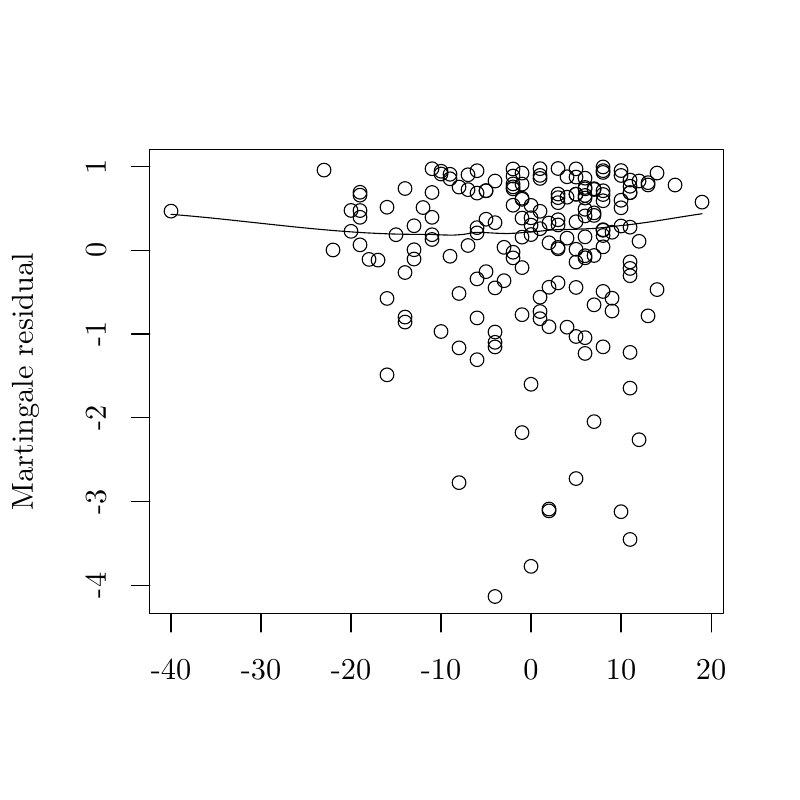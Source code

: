 % Created by tikzDevice version 0.8.1 on 2015-01-26 13:19:35
% !TEX encoding = UTF-8 Unicode
\documentclass[11pt]{memoir}
\nonstopmode

\usepackage{tikz}

\usepackage[active,tightpage,psfixbb]{preview}

\PreviewEnvironment{pgfpicture}

\setlength\PreviewBorder{0pt}

\usepackage{amsmath}
\newcommand{\SweaveOpts}[1]{}  % do not interfere with LaTeX
\newcommand{\SweaveInput}[1]{} % because they are not real TeX commands
\newcommand{\Sexpr}[1]{}       % will only be parsed by R


\usepackage{geometry}
\usepackage{amsmath}
\usepackage{lscape}
\geometry{verbose,tmargin=2.5cm,bmargin=2.5cm,lmargin=2.5cm,rmargin=2.5cm}


\begin{document}

\begin{tikzpicture}[x=1pt,y=1pt]
\definecolor{fillColor}{RGB}{255,255,255}
\path[use as bounding box,fill=fillColor,fill opacity=0.00] (0,0) rectangle (289.08,289.08);
\begin{scope}
\path[clip] ( 54.12, 67.32) rectangle (261.36,234.96);
\definecolor{drawColor}{RGB}{0,0,0}

\path[draw=drawColor,line width= 0.4pt,line join=round,line cap=round] (139.85,181.24) circle (  2.47);

\path[draw=drawColor,line width= 0.4pt,line join=round,line cap=round] (188.64,222.55) circle (  2.47);

\path[draw=drawColor,line width= 0.4pt,line join=round,line cap=round] (162.62,224.47) circle (  2.47);

\path[draw=drawColor,line width= 0.4pt,line join=round,line cap=round] (130.09,219.60) circle (  2.47);

\path[draw=drawColor,line width= 0.4pt,line join=round,line cap=round] (165.87,221.48) circle (  2.47);

\path[draw=drawColor,line width= 0.4pt,line join=round,line cap=round] (188.64,203.39) circle (  2.47);

\path[draw=drawColor,line width= 0.4pt,line join=round,line cap=round] (214.66,212.16) circle (  2.47);

\path[draw=drawColor,line width= 0.4pt,line join=round,line cap=round] (149.61,207.50) circle (  2.47);

\path[draw=drawColor,line width= 0.4pt,line join=round,line cap=round] (185.39,228.02) circle (  2.47);

\path[draw=drawColor,line width= 0.4pt,line join=round,line cap=round] (208.15,185.21) circle (  2.47);

\path[draw=drawColor,line width= 0.4pt,line join=round,line cap=round] (191.89,204.32) circle (  2.47);

\path[draw=drawColor,line width= 0.4pt,line join=round,line cap=round] (156.11,228.11) circle (  2.47);

\path[draw=drawColor,line width= 0.4pt,line join=round,line cap=round] (208.15,116.15) circle (  2.47);

\path[draw=drawColor,line width= 0.4pt,line join=round,line cap=round] (185.39,225.46) circle (  2.47);

\path[draw=drawColor,line width= 0.4pt,line join=round,line cap=round] (172.38,174.20) circle (  2.47);

\path[draw=drawColor,line width= 0.4pt,line join=round,line cap=round] (204.90,170.85) circle (  2.47);

\path[draw=drawColor,line width= 0.4pt,line join=round,line cap=round] (211.40,203.50) circle (  2.47);

\path[draw=drawColor,line width= 0.4pt,line join=round,line cap=round] (191.89, 84.43) circle (  2.47);

\path[draw=drawColor,line width= 0.4pt,line join=round,line cap=round] (172.38,159.10) circle (  2.47);

\path[draw=drawColor,line width= 0.4pt,line join=round,line cap=round] (211.40,224.69) circle (  2.47);

\path[draw=drawColor,line width= 0.4pt,line join=round,line cap=round] (185.39,220.84) circle (  2.47);

\path[draw=drawColor,line width= 0.4pt,line join=round,line cap=round] (149.61,195.47) circle (  2.47);

\path[draw=drawColor,line width= 0.4pt,line join=round,line cap=round] (191.89,207.73) circle (  2.47);

\path[draw=drawColor,line width= 0.4pt,line join=round,line cap=round] (130.09,210.55) circle (  2.47);

\path[draw=drawColor,line width= 0.4pt,line join=round,line cap=round] (201.65,199.16) circle (  2.47);

\path[draw=drawColor,line width= 0.4pt,line join=round,line cap=round] (195.14,224.61) circle (  2.47);

\path[draw=drawColor,line width= 0.4pt,line join=round,line cap=round] (188.64,132.76) circle (  2.47);

\path[draw=drawColor,line width= 0.4pt,line join=round,line cap=round] (182.13,199.71) circle (  2.47);

\path[draw=drawColor,line width= 0.4pt,line join=round,line cap=round] (139.85,153.63) circle (  2.47);

\path[draw=drawColor,line width= 0.4pt,line join=round,line cap=round] (217.91,163.74) circle (  2.47);

\path[draw=drawColor,line width= 0.4pt,line join=round,line cap=round] (214.66,220.61) circle (  2.47);

\path[draw=drawColor,line width= 0.4pt,line join=round,line cap=round] (120.34,198.75) circle (  2.47);

\path[draw=drawColor,line width= 0.4pt,line join=round,line cap=round] (188.64,175.37) circle (  2.47);

\path[draw=drawColor,line width= 0.4pt,line join=round,line cap=round] (188.64,226.53) circle (  2.47);

\path[draw=drawColor,line width= 0.4pt,line join=round,line cap=round] (227.67,219.45) circle (  2.47);

\path[draw=drawColor,line width= 0.4pt,line join=round,line cap=round] (201.65,218.96) circle (  2.47);

\path[draw=drawColor,line width= 0.4pt,line join=round,line cap=round] (227.67,194.46) circle (  2.47);

\path[draw=drawColor,line width= 0.4pt,line join=round,line cap=round] (188.64,217.45) circle (  2.47);

\path[draw=drawColor,line width= 0.4pt,line join=round,line cap=round] (227.67,206.99) circle (  2.47);

\path[draw=drawColor,line width= 0.4pt,line join=round,line cap=round] (208.15,194.38) circle (  2.47);

\path[draw=drawColor,line width= 0.4pt,line join=round,line cap=round] (208.15,167.49) circle (  2.47);

\path[draw=drawColor,line width= 0.4pt,line join=round,line cap=round] (208.15,225.09) circle (  2.47);

\path[draw=drawColor,line width= 0.4pt,line join=round,line cap=round] (172.38,204.91) circle (  2.47);

\path[draw=drawColor,line width= 0.4pt,line join=round,line cap=round] (191.89,214.86) circle (  2.47);

\path[draw=drawColor,line width= 0.4pt,line join=round,line cap=round] (162.62,226.10) circle (  2.47);

\path[draw=drawColor,line width= 0.4pt,line join=round,line cap=round] (198.39,171.02) circle (  2.47);

\path[draw=drawColor,line width= 0.4pt,line join=round,line cap=round] (188.64,217.06) circle (  2.47);

\path[draw=drawColor,line width= 0.4pt,line join=round,line cap=round] (227.67,161.74) circle (  2.47);

\path[draw=drawColor,line width= 0.4pt,line join=round,line cap=round] (156.11,219.52) circle (  2.47);

\path[draw=drawColor,line width= 0.4pt,line join=round,line cap=round] (195.14,176.51) circle (  2.47);

\path[draw=drawColor,line width= 0.4pt,line join=round,line cap=round] (211.40,167.06) circle (  2.47);

\path[draw=drawColor,line width= 0.4pt,line join=round,line cap=round] (130.09,218.56) circle (  2.47);

\path[draw=drawColor,line width= 0.4pt,line join=round,line cap=round] (201.65,228.19) circle (  2.47);

\path[draw=drawColor,line width= 0.4pt,line join=round,line cap=round] (165.87,114.68) circle (  2.47);

\path[draw=drawColor,line width= 0.4pt,line join=round,line cap=round] (227.67,148.83) circle (  2.47);

\path[draw=drawColor,line width= 0.4pt,line join=round,line cap=round] (198.39,105.14) circle (  2.47);

\path[draw=drawColor,line width= 0.4pt,line join=round,line cap=round] (227.67,219.48) circle (  2.47);

\path[draw=drawColor,line width= 0.4pt,line join=round,line cap=round] (159.37,227.20) circle (  2.47);

\path[draw=drawColor,line width= 0.4pt,line join=round,line cap=round] (185.39,195.89) circle (  2.47);

\path[draw=drawColor,line width= 0.4pt,line join=round,line cap=round] (234.17,223.07) circle (  2.47);

\path[draw=drawColor,line width= 0.4pt,line join=round,line cap=round] (214.66,196.75) circle (  2.47);

\path[draw=drawColor,line width= 0.4pt,line join=round,line cap=round] (214.66,220.89) circle (  2.47);

\path[draw=drawColor,line width= 0.4pt,line join=round,line cap=round] (224.41,227.44) circle (  2.47);

\path[draw=drawColor,line width= 0.4pt,line join=round,line cap=round] (230.92,201.88) circle (  2.47);

\path[draw=drawColor,line width= 0.4pt,line join=round,line cap=round] (217.91,218.79) circle (  2.47);

\path[draw=drawColor,line width= 0.4pt,line join=round,line cap=round] (191.89,210.37) circle (  2.47);

\path[draw=drawColor,line width= 0.4pt,line join=round,line cap=round] (201.65,207.79) circle (  2.47);

\path[draw=drawColor,line width= 0.4pt,line join=round,line cap=round] (214.66,211.24) circle (  2.47);

\path[draw=drawColor,line width= 0.4pt,line join=round,line cap=round] (175.63,220.12) circle (  2.47);

\path[draw=drawColor,line width= 0.4pt,line join=round,line cap=round] (217.91,226.78) circle (  2.47);

\path[draw=drawColor,line width= 0.4pt,line join=round,line cap=round] (227.67,192.08) circle (  2.47);

\path[draw=drawColor,line width= 0.4pt,line join=round,line cap=round] (185.39,222.62) circle (  2.47);

\path[draw=drawColor,line width= 0.4pt,line join=round,line cap=round] (182.13,187.65) circle (  2.47);

\path[draw=drawColor,line width= 0.4pt,line join=round,line cap=round] (162.62,196.48) circle (  2.47);

\path[draw=drawColor,line width= 0.4pt,line join=round,line cap=round] (175.63,220.21) circle (  2.47);

\path[draw=drawColor,line width= 0.4pt,line join=round,line cap=round] (146.36,190.60) circle (  2.47);

\path[draw=drawColor,line width= 0.4pt,line join=round,line cap=round] (165.87,183.03) circle (  2.47);

\path[draw=drawColor,line width= 0.4pt,line join=round,line cap=round] (201.65,209.67) circle (  2.47);

\path[draw=drawColor,line width= 0.4pt,line join=round,line cap=round] (208.15,199.00) circle (  2.47);

\path[draw=drawColor,line width= 0.4pt,line join=round,line cap=round] (217.91,216.54) circle (  2.47);

\path[draw=drawColor,line width= 0.4pt,line join=round,line cap=round] (208.15,208.95) circle (  2.47);

\path[draw=drawColor,line width= 0.4pt,line join=round,line cap=round] (152.86,214.08) circle (  2.47);

\path[draw=drawColor,line width= 0.4pt,line join=round,line cap=round] (208.15,218.89) circle (  2.47);

\path[draw=drawColor,line width= 0.4pt,line join=round,line cap=round] (185.39,197.93) circle (  2.47);

\path[draw=drawColor,line width= 0.4pt,line join=round,line cap=round] (208.15,228.06) circle (  2.47);

\path[draw=drawColor,line width= 0.4pt,line join=round,line cap=round] (204.90,217.82) circle (  2.47);

\path[draw=drawColor,line width= 0.4pt,line join=round,line cap=round] (201.65,215.85) circle (  2.47);

\path[draw=drawColor,line width= 0.4pt,line join=round,line cap=round] (195.14,181.69) circle (  2.47);

\path[draw=drawColor,line width= 0.4pt,line join=round,line cap=round] (185.39,221.54) circle (  2.47);

\path[draw=drawColor,line width= 0.4pt,line join=round,line cap=round] (195.14,212.72) circle (  2.47);

\path[draw=drawColor,line width= 0.4pt,line join=round,line cap=round] (237.42,226.55) circle (  2.47);

\path[draw=drawColor,line width= 0.4pt,line join=round,line cap=round] (214.66,178.93) circle (  2.47);

\path[draw=drawColor,line width= 0.4pt,line join=round,line cap=round] (208.15,218.91) circle (  2.47);

\path[draw=drawColor,line width= 0.4pt,line join=round,line cap=round] (143.10,204.26) circle (  2.47);

\path[draw=drawColor,line width= 0.4pt,line join=round,line cap=round] (198.39,185.28) circle (  2.47);

\path[draw=drawColor,line width= 0.4pt,line join=round,line cap=round] (178.88,165.38) circle (  2.47);

\path[draw=drawColor,line width= 0.4pt,line join=round,line cap=round] (178.88,185.05) circle (  2.47);

\path[draw=drawColor,line width= 0.4pt,line join=round,line cap=round] (172.38,219.30) circle (  2.47);

\path[draw=drawColor,line width= 0.4pt,line join=round,line cap=round] (217.91,228.75) circle (  2.47);

\path[draw=drawColor,line width= 0.4pt,line join=round,line cap=round] (133.35,195.35) circle (  2.47);

\path[draw=drawColor,line width= 0.4pt,line join=round,line cap=round] (159.37,169.29) circle (  2.47);

\path[draw=drawColor,line width= 0.4pt,line join=round,line cap=round] (227.67, 94.15) circle (  2.47);

\path[draw=drawColor,line width= 0.4pt,line join=round,line cap=round] (188.64,210.27) circle (  2.47);

\path[draw=drawColor,line width= 0.4pt,line join=round,line cap=round] (146.36,220.96) circle (  2.47);

\path[draw=drawColor,line width= 0.4pt,line join=round,line cap=round] (156.11,202.55) circle (  2.47);

\path[draw=drawColor,line width= 0.4pt,line join=round,line cap=round] (149.61,198.83) circle (  2.47);

\path[draw=drawColor,line width= 0.4pt,line join=round,line cap=round] (221.16,205.16) circle (  2.47);

\path[draw=drawColor,line width= 0.4pt,line join=round,line cap=round] (243.93,222.22) circle (  2.47);

\path[draw=drawColor,line width= 0.4pt,line join=round,line cap=round] (156.11,204.26) circle (  2.47);

\path[draw=drawColor,line width= 0.4pt,line join=round,line cap=round] (211.40,221.35) circle (  2.47);

\path[draw=drawColor,line width= 0.4pt,line join=round,line cap=round] (211.40,211.06) circle (  2.47);

\path[draw=drawColor,line width= 0.4pt,line join=round,line cap=round] (165.87,163.37) circle (  2.47);

\path[draw=drawColor,line width= 0.4pt,line join=round,line cap=round] (237.42,184.43) circle (  2.47);

\path[draw=drawColor,line width= 0.4pt,line join=round,line cap=round] (198.39,208.49) circle (  2.47);

\path[draw=drawColor,line width= 0.4pt,line join=round,line cap=round] (159.37,226.21) circle (  2.47);

\path[draw=drawColor,line width= 0.4pt,line join=round,line cap=round] (178.88,169.10) circle (  2.47);

\path[draw=drawColor,line width= 0.4pt,line join=round,line cap=round] (217.91,227.41) circle (  2.47);

\path[draw=drawColor,line width= 0.4pt,line join=round,line cap=round] (126.84,205.48) circle (  2.47);

\path[draw=drawColor,line width= 0.4pt,line join=round,line cap=round] (178.88,223.66) circle (  2.47);

\path[draw=drawColor,line width= 0.4pt,line join=round,line cap=round] (204.90,225.20) circle (  2.47);

\path[draw=drawColor,line width= 0.4pt,line join=round,line cap=round] (146.36,172.70) circle (  2.47);

\path[draw=drawColor,line width= 0.4pt,line join=round,line cap=round] (139.85,214.19) circle (  2.47);

\path[draw=drawColor,line width= 0.4pt,line join=round,line cap=round] (130.09,200.60) circle (  2.47);

\path[draw=drawColor,line width= 0.4pt,line join=round,line cap=round] (175.63,190.92) circle (  2.47);

\path[draw=drawColor,line width= 0.4pt,line join=round,line cap=round] (211.40,217.50) circle (  2.47);

\path[draw=drawColor,line width= 0.4pt,line join=round,line cap=round] (224.41,213.99) circle (  2.47);

\path[draw=drawColor,line width= 0.4pt,line join=round,line cap=round] (211.40,161.37) circle (  2.47);

\path[draw=drawColor,line width= 0.4pt,line join=round,line cap=round] (224.41,225.68) circle (  2.47);

\path[draw=drawColor,line width= 0.4pt,line join=round,line cap=round] (172.38,206.82) circle (  2.47);

\path[draw=drawColor,line width= 0.4pt,line join=round,line cap=round] (169.12,225.92) circle (  2.47);

\path[draw=drawColor,line width= 0.4pt,line join=round,line cap=round] (136.60,195.09) circle (  2.47);

\path[draw=drawColor,line width= 0.4pt,line join=round,line cap=round] (217.91,220.15) circle (  2.47);

\path[draw=drawColor,line width= 0.4pt,line join=round,line cap=round] (211.40,196.67) circle (  2.47);

\path[draw=drawColor,line width= 0.4pt,line join=round,line cap=round] (217.91,183.77) circle (  2.47);

\path[draw=drawColor,line width= 0.4pt,line join=round,line cap=round] (195.14,225.71) circle (  2.47);

\path[draw=drawColor,line width= 0.4pt,line join=round,line cap=round] (201.65,199.67) circle (  2.47);

\path[draw=drawColor,line width= 0.4pt,line join=round,line cap=round] (217.91,205.87) circle (  2.47);

\path[draw=drawColor,line width= 0.4pt,line join=round,line cap=round] (146.36,174.50) circle (  2.47);

\path[draw=drawColor,line width= 0.4pt,line join=round,line cap=round] (211.40,218.45) circle (  2.47);

\path[draw=drawColor,line width= 0.4pt,line join=round,line cap=round] (169.12,220.55) circle (  2.47);

\path[draw=drawColor,line width= 0.4pt,line join=round,line cap=round] (156.11,210.55) circle (  2.47);

\path[draw=drawColor,line width= 0.4pt,line join=round,line cap=round] (126.84,213.04) circle (  2.47);

\path[draw=drawColor,line width= 0.4pt,line join=round,line cap=round] (224.41,207.40) circle (  2.47);

\path[draw=drawColor,line width= 0.4pt,line join=round,line cap=round] (178.88,208.62) circle (  2.47);

\path[draw=drawColor,line width= 0.4pt,line join=round,line cap=round] (201.65,186.86) circle (  2.47);

\path[draw=drawColor,line width= 0.4pt,line join=round,line cap=round] (195.14,206.45) circle (  2.47);

\path[draw=drawColor,line width= 0.4pt,line join=round,line cap=round] (214.66,136.72) circle (  2.47);

\path[draw=drawColor,line width= 0.4pt,line join=round,line cap=round] (201.65,217.66) circle (  2.47);

\path[draw=drawColor,line width= 0.4pt,line join=round,line cap=round] (185.39,214.92) circle (  2.47);

\path[draw=drawColor,line width= 0.4pt,line join=round,line cap=round] (253.68,216.04) circle (  2.47);

\path[draw=drawColor,line width= 0.4pt,line join=round,line cap=round] (211.40,195.91) circle (  2.47);

\path[draw=drawColor,line width= 0.4pt,line join=round,line cap=round] (204.90,203.03) circle (  2.47);

\path[draw=drawColor,line width= 0.4pt,line join=round,line cap=round] (234.17,174.94) circle (  2.47);

\path[draw=drawColor,line width= 0.4pt,line join=round,line cap=round] (221.16,181.31) circle (  2.47);

\path[draw=drawColor,line width= 0.4pt,line join=round,line cap=round] ( 61.80,212.78) circle (  2.47);

\path[draw=drawColor,line width= 0.4pt,line join=round,line cap=round] (224.41,216.71) circle (  2.47);

\path[draw=drawColor,line width= 0.4pt,line join=round,line cap=round] (227.67,221.77) circle (  2.47);

\path[draw=drawColor,line width= 0.4pt,line join=round,line cap=round] (172.38,227.39) circle (  2.47);

\path[draw=drawColor,line width= 0.4pt,line join=round,line cap=round] (195.14,173.92) circle (  2.47);

\path[draw=drawColor,line width= 0.4pt,line join=round,line cap=round] (191.89,150.22) circle (  2.47);

\path[draw=drawColor,line width= 0.4pt,line join=round,line cap=round] (217.91,206.08) circle (  2.47);

\path[draw=drawColor,line width= 0.4pt,line join=round,line cap=round] (188.64,192.38) circle (  2.47);

\path[draw=drawColor,line width= 0.4pt,line join=round,line cap=round] (234.17,222.25) circle (  2.47);

\path[draw=drawColor,line width= 0.4pt,line join=round,line cap=round] (175.63,209.86) circle (  2.47);

\path[draw=drawColor,line width= 0.4pt,line join=round,line cap=round] (217.91,199.88) circle (  2.47);

\path[draw=drawColor,line width= 0.4pt,line join=round,line cap=round] (195.14,228.13) circle (  2.47);

\path[draw=drawColor,line width= 0.4pt,line join=round,line cap=round] (227.67,224.00) circle (  2.47);

\path[draw=drawColor,line width= 0.4pt,line join=round,line cap=round] (211.40,220.83) circle (  2.47);

\path[draw=drawColor,line width= 0.4pt,line join=round,line cap=round] (178.88, 73.53) circle (  2.47);

\path[draw=drawColor,line width= 0.4pt,line join=round,line cap=round] (198.39,104.47) circle (  2.47);

\path[draw=drawColor,line width= 0.4pt,line join=round,line cap=round] (230.92,223.68) circle (  2.47);

\path[draw=drawColor,line width= 0.4pt,line join=round,line cap=round] (178.88,163.71) circle (  2.47);

\path[draw=drawColor,line width= 0.4pt,line join=round,line cap=round] (211.40,213.46) circle (  2.47);

\path[draw=drawColor,line width= 0.4pt,line join=round,line cap=round] (224.41,104.18) circle (  2.47);

\path[draw=drawColor,line width= 0.4pt,line join=round,line cap=round] (117.09,227.61) circle (  2.47);

\path[draw=drawColor,line width= 0.4pt,line join=round,line cap=round] (198.39,201.35) circle (  2.47);

\path[draw=drawColor,line width= 0.4pt,line join=round,line cap=round] (217.91,203.98) circle (  2.47);

\path[draw=drawColor,line width= 0.4pt,line join=round,line cap=round] (230.92,130.18) circle (  2.47);

\path[draw=drawColor,line width= 0.4pt,line join=round,line cap=round] (172.38,188.30) circle (  2.47);

\path[draw=drawColor,line width= 0.4pt,line join=round,line cap=round] (169.12,200.37) circle (  2.47);

\path[draw=drawColor,line width= 0.4pt,line join=round,line cap=round] (227.67,189.45) circle (  2.47);

\path[draw=drawColor,line width= 0.4pt,line join=round,line cap=round] (221.16,176.69) circle (  2.47);

\path[draw=drawColor,line width= 0.4pt,line join=round,line cap=round] (130.09,212.99) circle (  2.47);
\end{scope}
\begin{scope}
\path[clip] (  0.00,  0.00) rectangle (289.08,289.08);
\definecolor{drawColor}{RGB}{0,0,0}

\path[draw=drawColor,line width= 0.4pt,line join=round,line cap=round] ( 61.80, 67.32) -- (256.94, 67.32);

\path[draw=drawColor,line width= 0.4pt,line join=round,line cap=round] ( 61.80, 67.32) -- ( 61.80, 60.72);

\path[draw=drawColor,line width= 0.4pt,line join=round,line cap=round] ( 94.32, 67.32) -- ( 94.32, 60.72);

\path[draw=drawColor,line width= 0.4pt,line join=round,line cap=round] (126.84, 67.32) -- (126.84, 60.72);

\path[draw=drawColor,line width= 0.4pt,line join=round,line cap=round] (159.37, 67.32) -- (159.37, 60.72);

\path[draw=drawColor,line width= 0.4pt,line join=round,line cap=round] (191.89, 67.32) -- (191.89, 60.72);

\path[draw=drawColor,line width= 0.4pt,line join=round,line cap=round] (224.41, 67.32) -- (224.41, 60.72);

\path[draw=drawColor,line width= 0.4pt,line join=round,line cap=round] (256.94, 67.32) -- (256.94, 60.72);

\node[text=drawColor,anchor=base,inner sep=0pt, outer sep=0pt, scale=  1.00] at ( 61.80, 43.56) {-40};

\node[text=drawColor,anchor=base,inner sep=0pt, outer sep=0pt, scale=  1.00] at ( 94.32, 43.56) {-30};

\node[text=drawColor,anchor=base,inner sep=0pt, outer sep=0pt, scale=  1.00] at (126.84, 43.56) {-20};

\node[text=drawColor,anchor=base,inner sep=0pt, outer sep=0pt, scale=  1.00] at (159.37, 43.56) {-10};

\node[text=drawColor,anchor=base,inner sep=0pt, outer sep=0pt, scale=  1.00] at (191.89, 43.56) {0};

\node[text=drawColor,anchor=base,inner sep=0pt, outer sep=0pt, scale=  1.00] at (224.41, 43.56) {10};

\node[text=drawColor,anchor=base,inner sep=0pt, outer sep=0pt, scale=  1.00] at (256.94, 43.56) {20};

\path[draw=drawColor,line width= 0.4pt,line join=round,line cap=round] ( 54.12, 77.54) -- ( 54.12,228.92);

\path[draw=drawColor,line width= 0.4pt,line join=round,line cap=round] ( 54.12, 77.54) -- ( 47.52, 77.54);

\path[draw=drawColor,line width= 0.4pt,line join=round,line cap=round] ( 54.12,107.82) -- ( 47.52,107.82);

\path[draw=drawColor,line width= 0.4pt,line join=round,line cap=round] ( 54.12,138.09) -- ( 47.52,138.09);

\path[draw=drawColor,line width= 0.4pt,line join=round,line cap=round] ( 54.12,168.37) -- ( 47.52,168.37);

\path[draw=drawColor,line width= 0.4pt,line join=round,line cap=round] ( 54.12,198.65) -- ( 47.52,198.65);

\path[draw=drawColor,line width= 0.4pt,line join=round,line cap=round] ( 54.12,228.92) -- ( 47.52,228.92);

\node[text=drawColor,rotate= 90.00,anchor=base,inner sep=0pt, outer sep=0pt, scale=  1.00] at ( 38.28, 77.54) {-4};

\node[text=drawColor,rotate= 90.00,anchor=base,inner sep=0pt, outer sep=0pt, scale=  1.00] at ( 38.28,107.82) {-3};

\node[text=drawColor,rotate= 90.00,anchor=base,inner sep=0pt, outer sep=0pt, scale=  1.00] at ( 38.28,138.09) {-2};

\node[text=drawColor,rotate= 90.00,anchor=base,inner sep=0pt, outer sep=0pt, scale=  1.00] at ( 38.28,168.37) {-1};

\node[text=drawColor,rotate= 90.00,anchor=base,inner sep=0pt, outer sep=0pt, scale=  1.00] at ( 38.28,198.65) {0};

\node[text=drawColor,rotate= 90.00,anchor=base,inner sep=0pt, outer sep=0pt, scale=  1.00] at ( 38.28,228.92) {1};

\path[draw=drawColor,line width= 0.4pt,line join=round,line cap=round] ( 54.12, 67.32) --
	(261.36, 67.32) --
	(261.36,234.96) --
	( 54.12,234.96) --
	( 54.12, 67.32);
\end{scope}
\begin{scope}
\path[clip] (  0.00,  0.00) rectangle (289.08,289.08);
\definecolor{drawColor}{RGB}{0,0,0}

\node[text=drawColor,rotate= 90.00,anchor=base,inner sep=0pt, outer sep=0pt, scale=  1.00] at ( 11.88,151.14) {Martingale residual};
\end{scope}
\begin{scope}
\path[clip] ( 54.12, 67.32) rectangle (261.36,234.96);
\definecolor{drawColor}{RGB}{0,0,0}

\path[draw=drawColor,line width= 0.4pt,line join=round,line cap=round] ( 61.80,211.63) --
	( 65.71,211.30) --
	( 69.63,210.95) --
	( 73.54,210.58) --
	( 77.46,210.19) --
	( 81.38,209.78) --
	( 85.29,209.36) --
	( 89.21,208.94) --
	( 93.12,208.51) --
	( 97.04,208.09) --
	(100.96,207.67) --
	(104.87,207.25) --
	(108.79,206.85) --
	(112.70,206.47) --
	(116.62,206.11) --
	(120.54,205.77) --
	(124.45,205.46) --
	(128.37,205.18) --
	(132.29,204.94) --
	(136.20,204.74) --
	(140.12,204.58) --
	(144.03,204.47) --
	(147.95,204.41) --
	(151.87,204.40) --
	(155.78,204.37) --
	(159.70,204.19) --
	(163.61,204.09) --
	(167.53,204.37) --
	(171.45,205.07) --
	(175.36,205.03) --
	(179.28,204.80) --
	(183.19,204.67) --
	(187.11,204.87) --
	(191.03,205.20) --
	(194.94,205.52) --
	(198.86,205.95) --
	(202.78,206.15) --
	(206.69,206.18) --
	(210.61,206.34) --
	(214.52,206.52) --
	(218.44,206.89) --
	(222.36,207.35) --
	(226.27,207.76) --
	(230.19,208.24) --
	(234.10,208.78) --
	(238.02,209.38) --
	(241.94,210.01) --
	(245.85,210.64) --
	(249.77,211.26) --
	(253.68,211.84);
\end{scope}
\end{tikzpicture}

\end{document}
